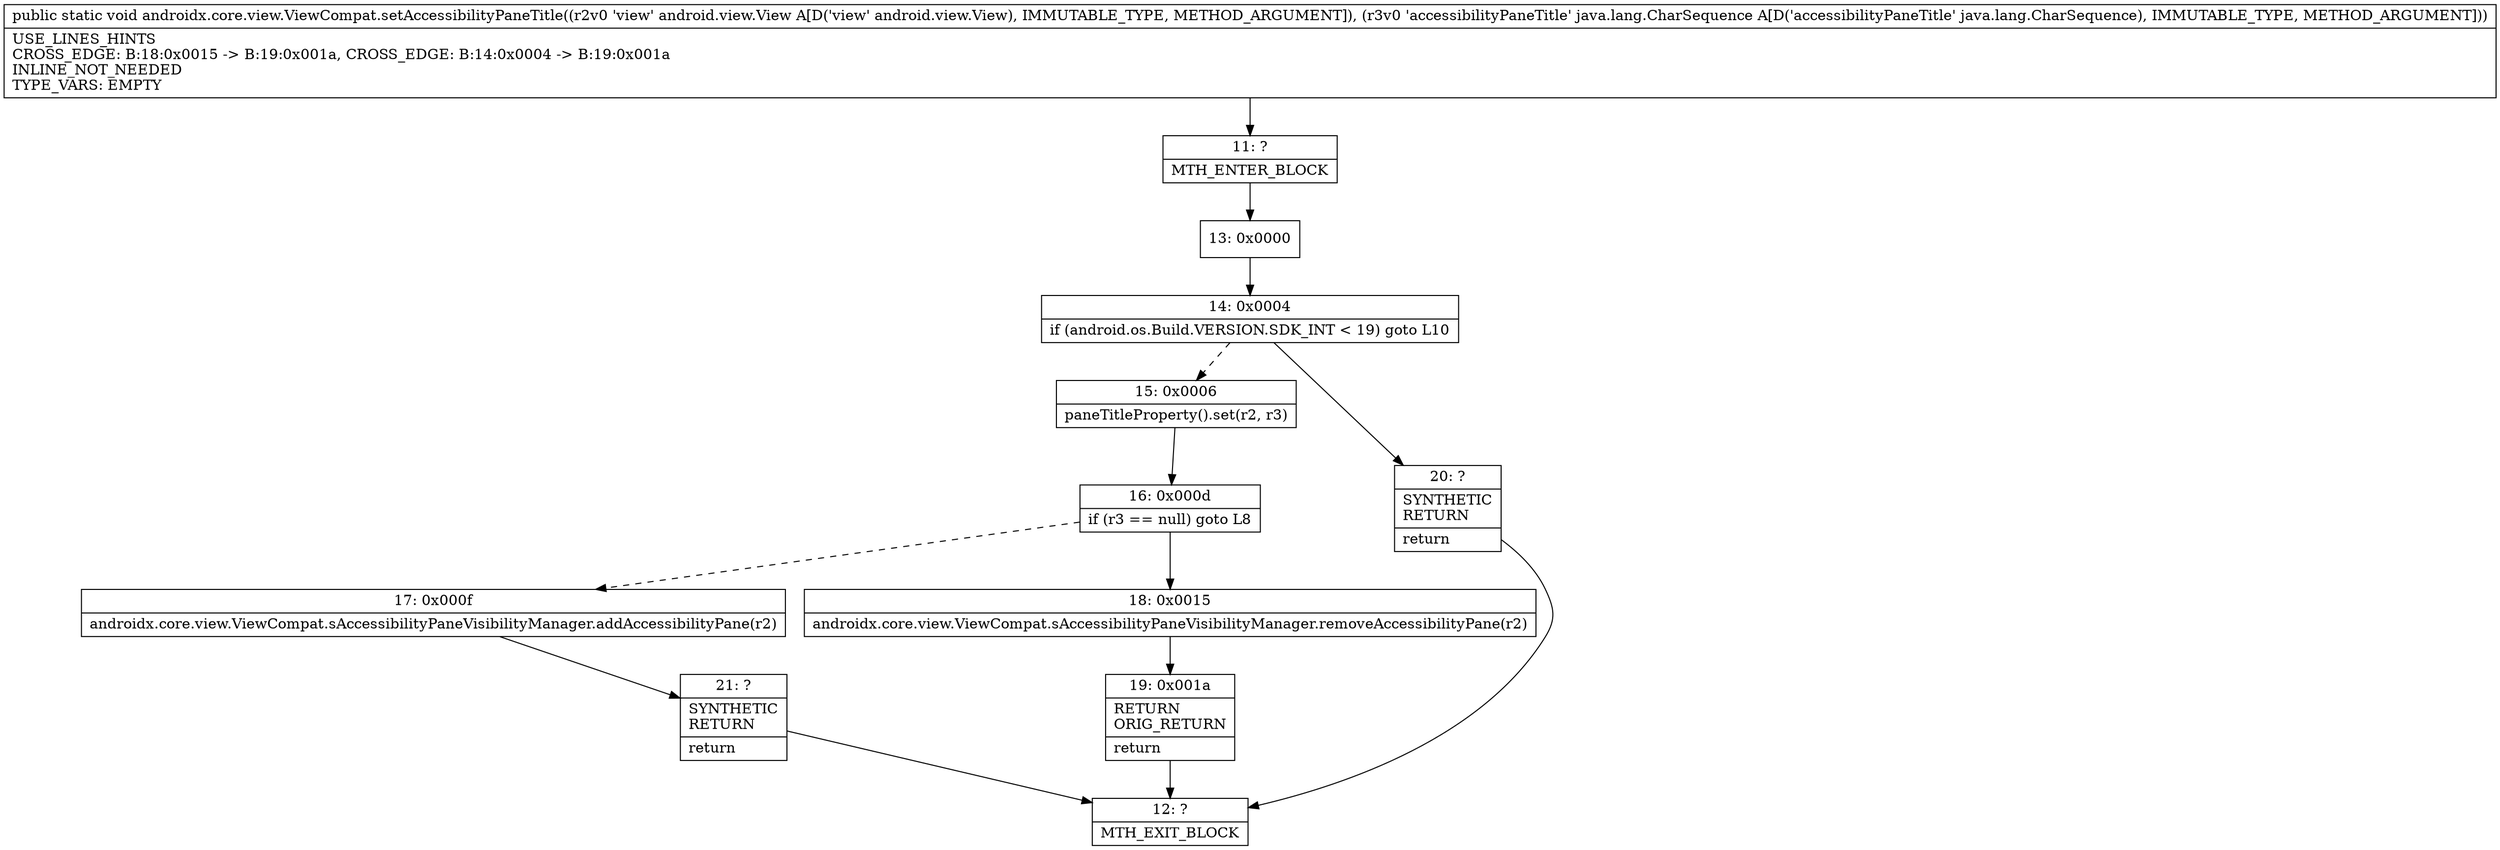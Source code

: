 digraph "CFG forandroidx.core.view.ViewCompat.setAccessibilityPaneTitle(Landroid\/view\/View;Ljava\/lang\/CharSequence;)V" {
Node_11 [shape=record,label="{11\:\ ?|MTH_ENTER_BLOCK\l}"];
Node_13 [shape=record,label="{13\:\ 0x0000}"];
Node_14 [shape=record,label="{14\:\ 0x0004|if (android.os.Build.VERSION.SDK_INT \< 19) goto L10\l}"];
Node_15 [shape=record,label="{15\:\ 0x0006|paneTitleProperty().set(r2, r3)\l}"];
Node_16 [shape=record,label="{16\:\ 0x000d|if (r3 == null) goto L8\l}"];
Node_17 [shape=record,label="{17\:\ 0x000f|androidx.core.view.ViewCompat.sAccessibilityPaneVisibilityManager.addAccessibilityPane(r2)\l}"];
Node_21 [shape=record,label="{21\:\ ?|SYNTHETIC\lRETURN\l|return\l}"];
Node_12 [shape=record,label="{12\:\ ?|MTH_EXIT_BLOCK\l}"];
Node_18 [shape=record,label="{18\:\ 0x0015|androidx.core.view.ViewCompat.sAccessibilityPaneVisibilityManager.removeAccessibilityPane(r2)\l}"];
Node_19 [shape=record,label="{19\:\ 0x001a|RETURN\lORIG_RETURN\l|return\l}"];
Node_20 [shape=record,label="{20\:\ ?|SYNTHETIC\lRETURN\l|return\l}"];
MethodNode[shape=record,label="{public static void androidx.core.view.ViewCompat.setAccessibilityPaneTitle((r2v0 'view' android.view.View A[D('view' android.view.View), IMMUTABLE_TYPE, METHOD_ARGUMENT]), (r3v0 'accessibilityPaneTitle' java.lang.CharSequence A[D('accessibilityPaneTitle' java.lang.CharSequence), IMMUTABLE_TYPE, METHOD_ARGUMENT]))  | USE_LINES_HINTS\lCROSS_EDGE: B:18:0x0015 \-\> B:19:0x001a, CROSS_EDGE: B:14:0x0004 \-\> B:19:0x001a\lINLINE_NOT_NEEDED\lTYPE_VARS: EMPTY\l}"];
MethodNode -> Node_11;Node_11 -> Node_13;
Node_13 -> Node_14;
Node_14 -> Node_15[style=dashed];
Node_14 -> Node_20;
Node_15 -> Node_16;
Node_16 -> Node_17[style=dashed];
Node_16 -> Node_18;
Node_17 -> Node_21;
Node_21 -> Node_12;
Node_18 -> Node_19;
Node_19 -> Node_12;
Node_20 -> Node_12;
}

